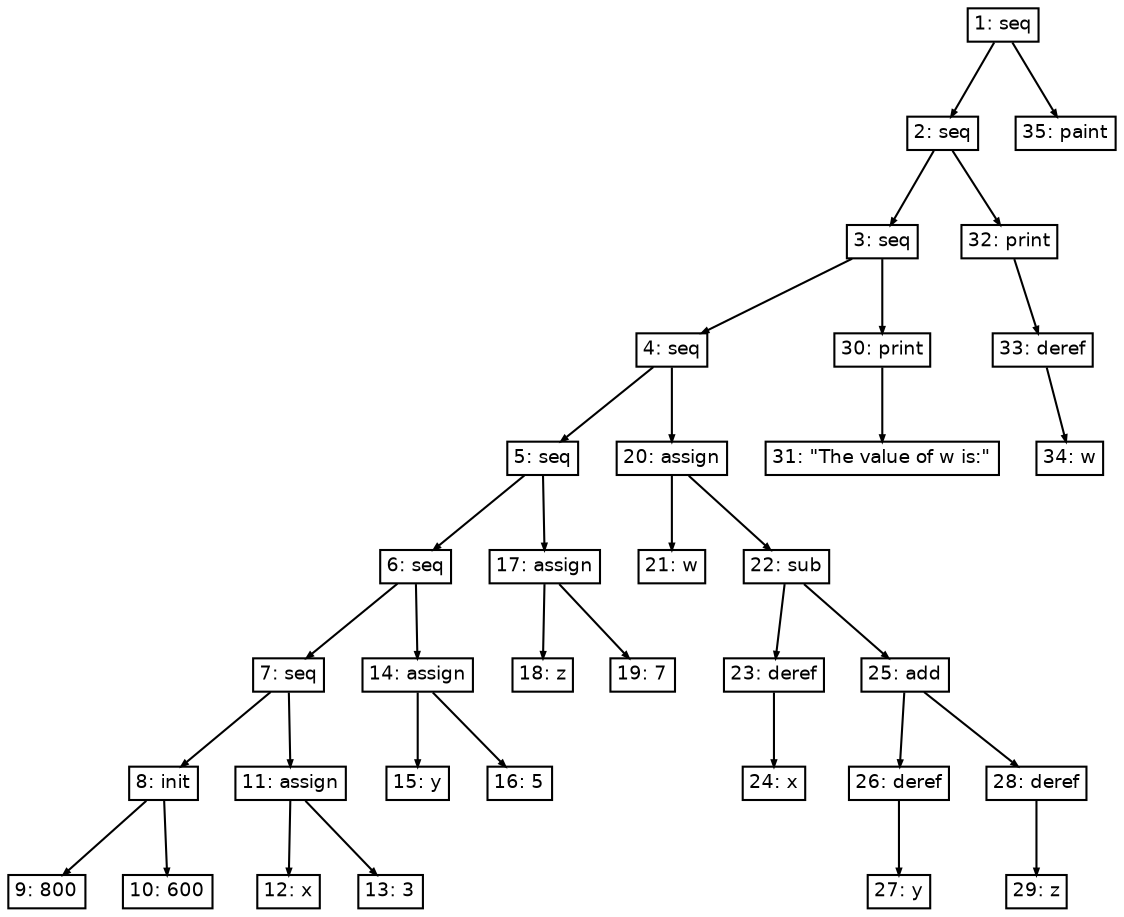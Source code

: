 digraph "RDT" {
node[fontname=Helvetica fontsize=9 shape=box height = 0 width = 0 margin= 0.04]
graph[ordering=out]
edge[arrowsize = 0.3]

"1"  [label="1: seq"]
"1"->"2"
"2"  [label="2: seq"]
"2"->"3"
"3"  [label="3: seq"]
"3"->"4"
"4"  [label="4: seq"]
"4"->"5"
"5"  [label="5: seq"]
"5"->"6"
"6"  [label="6: seq"]
"6"->"7"
"7"  [label="7: seq"]
"7"->"8"
"8"  [label="8: init"]
"8"->"9"
"9"  [label="9: 800"]
"8"->"10"
"10"  [label="10: 600"]
"7"->"11"
"11"  [label="11: assign"]
"11"->"12"
"12"  [label="12: x"]
"11"->"13"
"13"  [label="13: 3"]
"6"->"14"
"14"  [label="14: assign"]
"14"->"15"
"15"  [label="15: y"]
"14"->"16"
"16"  [label="16: 5"]
"5"->"17"
"17"  [label="17: assign"]
"17"->"18"
"18"  [label="18: z"]
"17"->"19"
"19"  [label="19: 7"]
"4"->"20"
"20"  [label="20: assign"]
"20"->"21"
"21"  [label="21: w"]
"20"->"22"
"22"  [label="22: sub"]
"22"->"23"
"23"  [label="23: deref"]
"23"->"24"
"24"  [label="24: x"]
"22"->"25"
"25"  [label="25: add"]
"25"->"26"
"26"  [label="26: deref"]
"26"->"27"
"27"  [label="27: y"]
"25"->"28"
"28"  [label="28: deref"]
"28"->"29"
"29"  [label="29: z"]
"3"->"30"
"30"  [label="30: print"]
"30"->"31"
"31"  [label="31: \"The value of w is:\""]
"2"->"32"
"32"  [label="32: print"]
"32"->"33"
"33"  [label="33: deref"]
"33"->"34"
"34"  [label="34: w"]
"1"->"35"
"35"  [label="35: paint"]
}